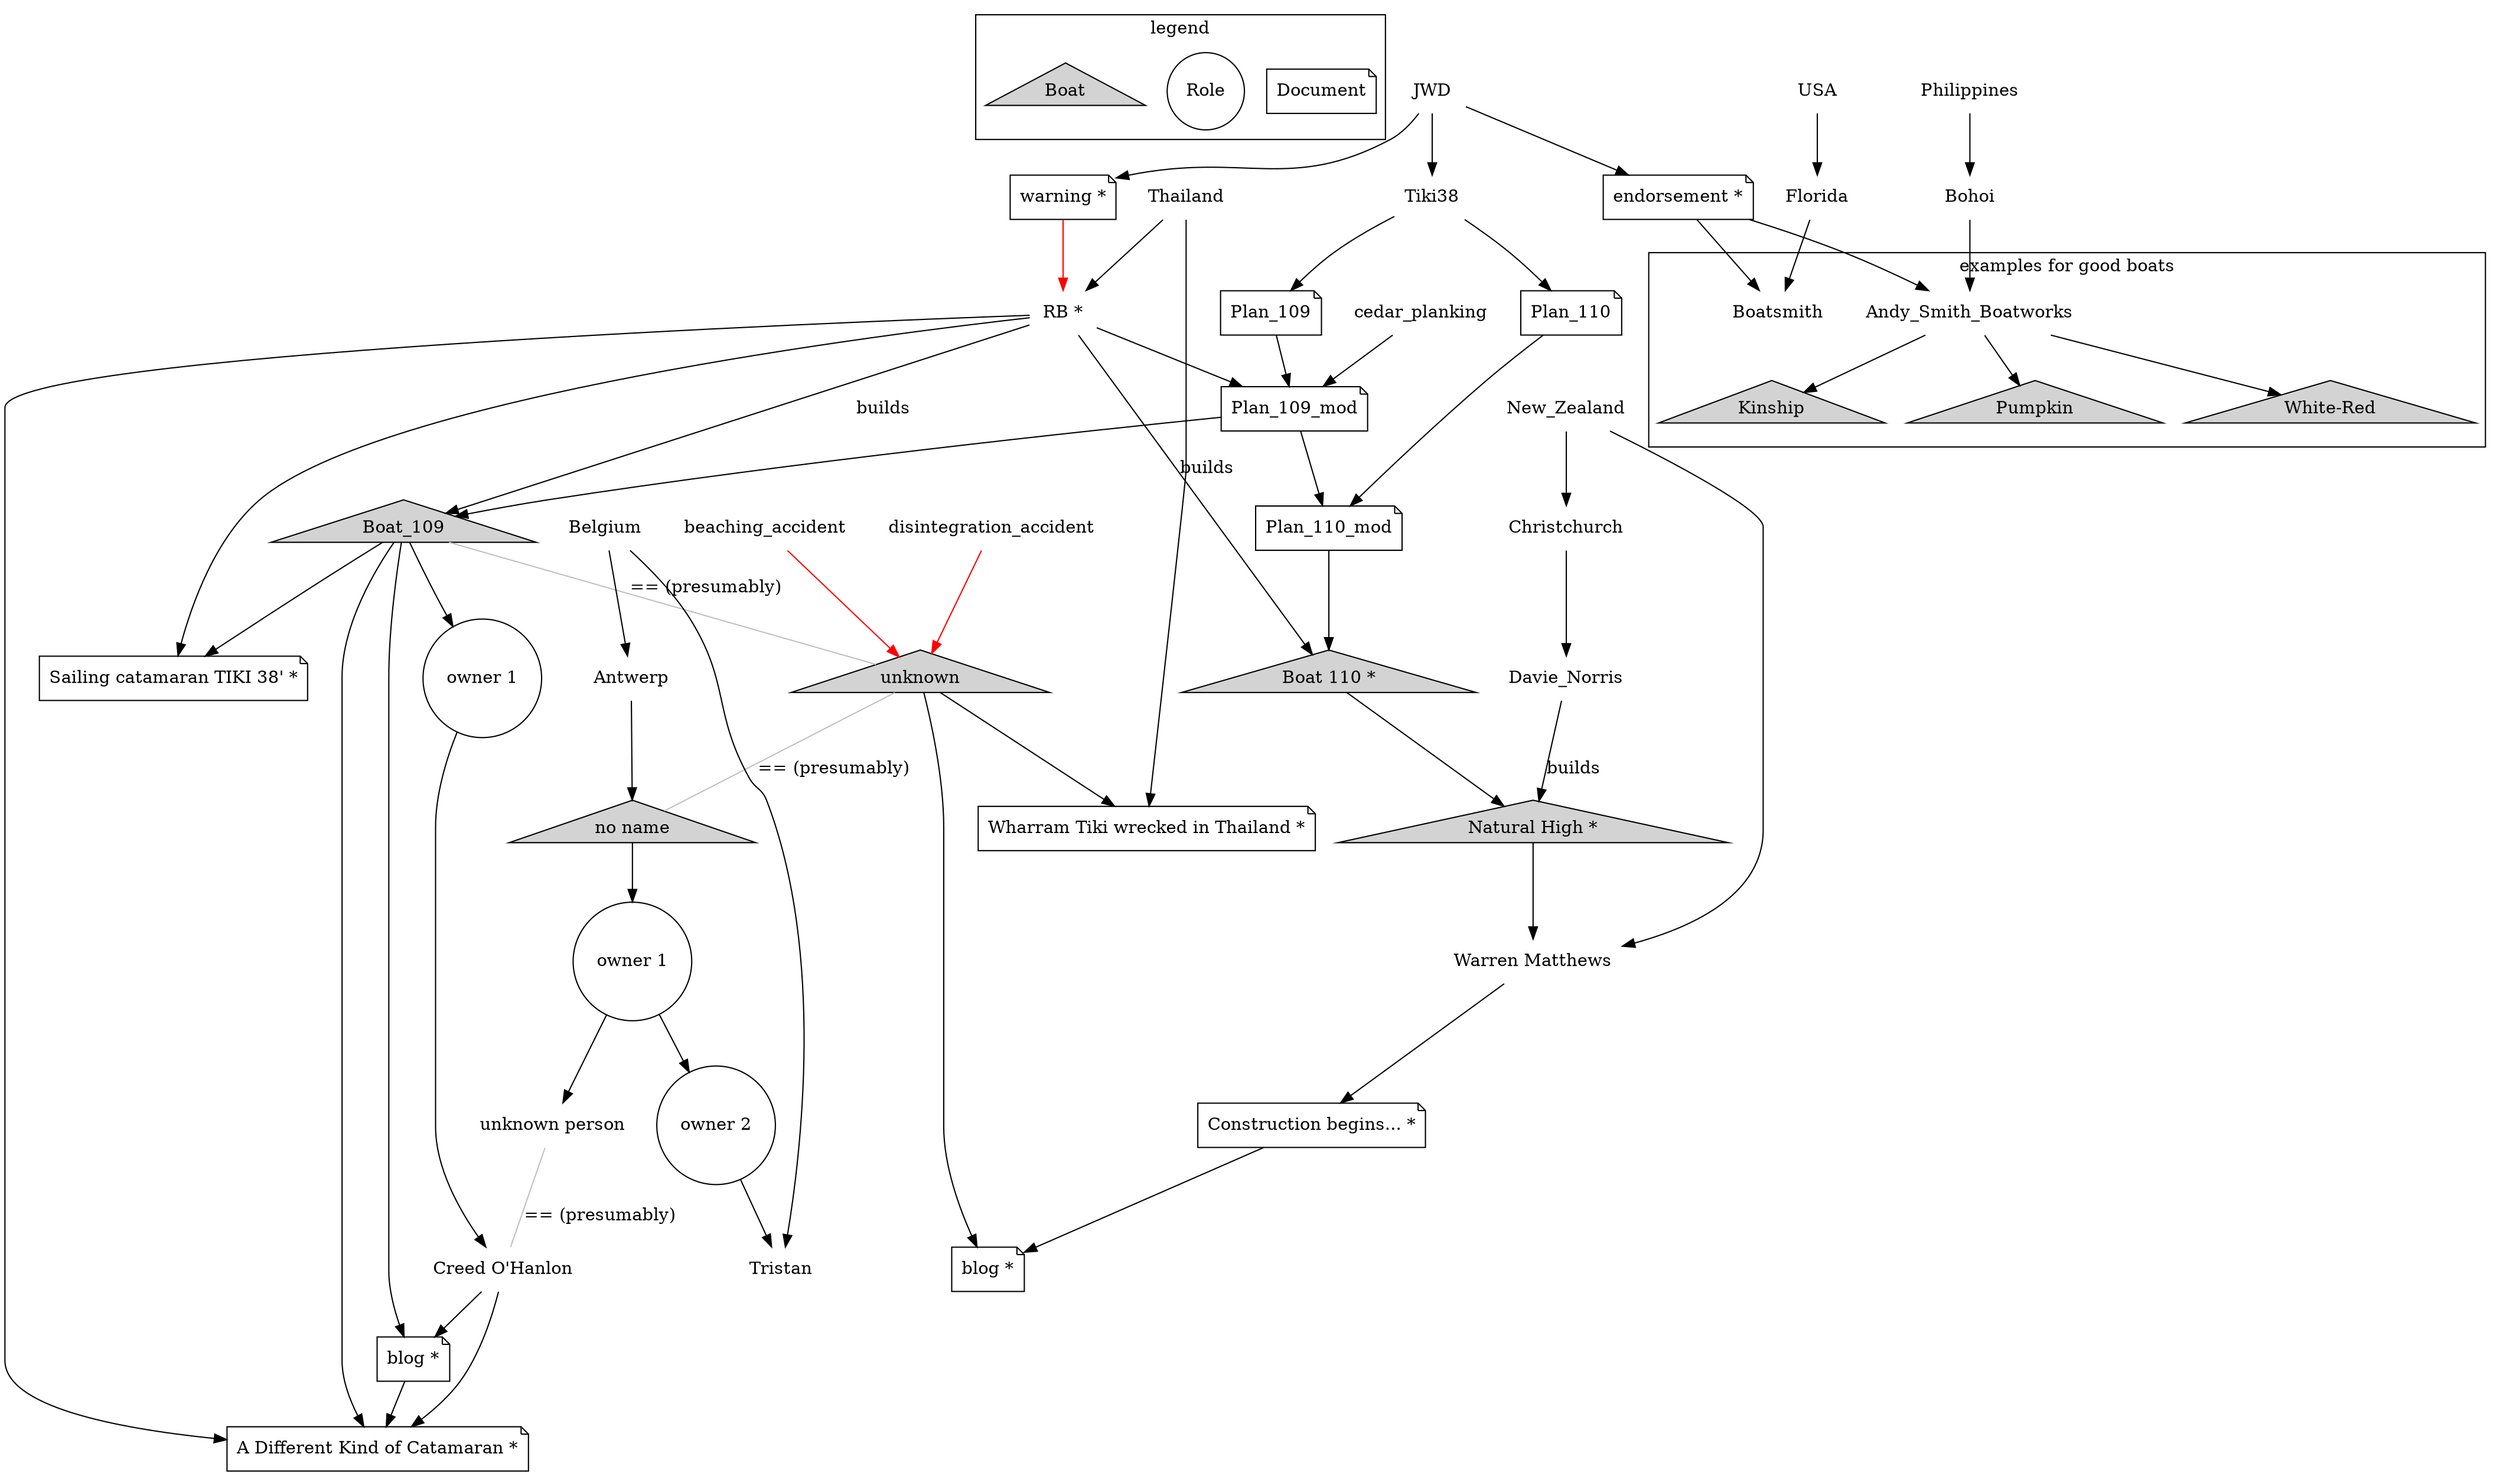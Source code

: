 #
# manually coded DOT file
#
digraph <Which boat is this Tiki 38 at Antwerp?> {

 node [shape=none]

 {
  node [shape=note]
  Document ## legend
  Plan_109 -> Plan_109_mod
  {Plan_110 Plan_109_mod} -> Plan_110_mod
  blog_109 [label="blog *" tooltip="blog that the customer of 'boat 109' started but not finished... now archived.
  
STRG+click (open in new tab)" URL="http://web.archive.org/web/20080527060029/http://tiki38.blogspot.com/"]
  blog_110 [label="blog *" tooltip="blog by the owner of a sister ship, reasoning about structural problems with his and the sister boat... (now archived)

STRG+click (open in new tab)" URL="http://web.archive.org/web/20131126033402/http://naturalhigh-adventures.com/warren-blog/month/august-2009"]
  blog_110_begins [label="Construction begins... *" tooltip="STRG+click (open in new tab) - In June 2008 construction of the hulls commenced. Unlike the 'normal' Tiki 38 which is in ply 'Natural High' is being built in cedar strip planking the same as Creed O'Hanlons 'Ahmad Bin Majid'" URL="http://web.archive.org/web/20100604023103/http://naturalhigh-adventures.com/warren-blog/2008/10/30/construction-begins.html"]
  warning [label="warning *" tooltip="STRG+click (open in new tab)" URL="https://www.wharram.com/news/2009/dodgy-professional-builders"]
  endorsement [label="endorsement *" tooltip="STRG+click (open in new tab) + see bottom of linked page" URL="https://www.wharram.com/professionally-built-boats"]
  post_rb_tiki38 [label="Sailing catamaran TIKI 38' *" tooltip="STRG+click (open in new tab)" URL="http://www.powerandsailing.com/boats-catamarans/catamaran-sailing-tiki-38.html"]
  post_rb_different [label="A Different Kind of Catamaran *" tooltip="STRG+click (open in new tab)" URL="http://raoul-bianchetti.blogspot.com/2009/01/different-kind-of-catamaran.html"]
  post_tiki_wrecked [label="Wharram Tiki wrecked in Thailand *" tooltip="STRG+click (open in new tab)" URL="https://www.boatdesign.net/threads/wharram-tiki-wrecked-in-thailand.29022/"]
 }

 cedar_planking -> Plan_109_mod

 Warren_Matthews [label="Warren Matthews"]
 New_Zealand -> Warren_Matthews

 COH [label="Creed O'Hanlon"]

 Tristan

 {
  node [shape=circle]
  Role ## legend
  boat_109_owner_1 [label="owner 1"]
  noname_owner_1 [label="owner 1"] 
  noname_owner_2 [label="owner 2"]
 }

  #
  # Boats
 {#
  node [shape=triangle style=filled]
  Boat ## legend

  Boat_109 [tooltip="name is likely: Ahmad Bin Majid"]
  Boat_110 [label="Boat 110 *" tooltip="unfinished version"]
  boat_110_2 [label="Natural High *" tooltip="finished version"]
  Plan_109_mod -> Boat_109 -> boat_109_owner_1 -> COH -> blog_109
  Plan_110_mod -> Boat_110 -> boat_110_2 -> Warren_Matthews -> blog_110_begins -> blog_110
  Kinship
  Pumpkin
  boat_100 [label="White-Red" tooltip="white and red hulls; number 100 on aft sail"]
  unknown_tiki38 [label="unknown"]
  noname_tiki38 [label="no name"]
 }

 {Thailand unknown_tiki38} -> post_tiki_wrecked
 
 unknown_tiki38 -> blog_110

 noname_tiki38 -> noname_owner_1 -> noname_owner_2 -> Tristan
 
 unknown_noname_owner_1 [label="unknown person"]
 
 noname_owner_1 -> unknown_noname_owner_1
 
 RB [label="RB *" tooltip="STRG+click (open in new tab)" URL="http://www.powerandsailing.com/about-us.html"]
 
 Thailand -> RB -> {Plan_109_mod post_rb_tiki38 post_rb_different}
 
 Boat_109 -> {post_rb_tiki38 post_rb_different}
 
 {blog_109 COH} -> post_rb_different
 
 {
  edge [label=builds]
  RB -> {Boat_109 Boat_110}
  Davie_Norris -> boat_110_2
 }
 
 Boat_109 -> blog_109

 JWD ->Tiki38 -> {Plan_109 Plan_110}
 
 JWD -> endorsement -> {Andy_Smith_Boatworks Boatsmith}
 
 JWD -> warning
 
 {
  edge [color=red]
  warning -> RB 
 {beaching_accident disintegration_accident} -> unknown_tiki38
 }
 
 USA -> Florida -> Boatsmith
 
 Philippines -> Bohoi -> Andy_Smith_Boatworks -> {Kinship Pumpkin boat_100}
 
 New_Zealand -> Christchurch -> Davie_Norris

 Belgium -> Antwerp -> noname_tiki38
 Belgium -> Tristan

 {
  edge [label="== (presumably)" arrowhead=none color=grey]

  unknown_noname_owner_1 -> COH
  Boat_109 -> unknown_tiki38 -> noname_tiki38
 }

 subgraph cluster_goodboats
 {
  label="examples for good boats"
  boat_100 Kinship Pumpkin
  Boatsmith
  Andy_Smith_Boatworks
 }

 subgraph cluster_legend
 {
  label=legend
  Boat
  Document
  Role
 }

}
